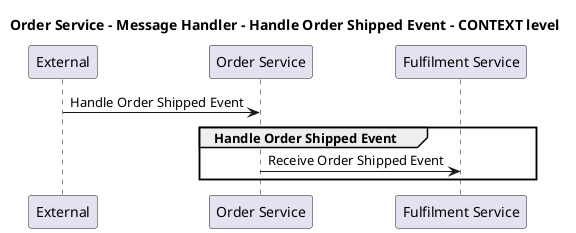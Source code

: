 @startuml

title Order Service - Message Handler - Handle Order Shipped Event - CONTEXT level

participant "External" as C4InterFlow.SoftwareSystems.ExternalSystem
participant "Order Service" as ECommercePlatform.SoftwareSystems.OrderService
participant "Fulfilment Service" as ECommercePlatform.SoftwareSystems.FulfilmentService

C4InterFlow.SoftwareSystems.ExternalSystem -> ECommercePlatform.SoftwareSystems.OrderService : Handle Order Shipped Event
group Handle Order Shipped Event
ECommercePlatform.SoftwareSystems.OrderService -> ECommercePlatform.SoftwareSystems.FulfilmentService : Receive Order Shipped Event
end


@enduml
